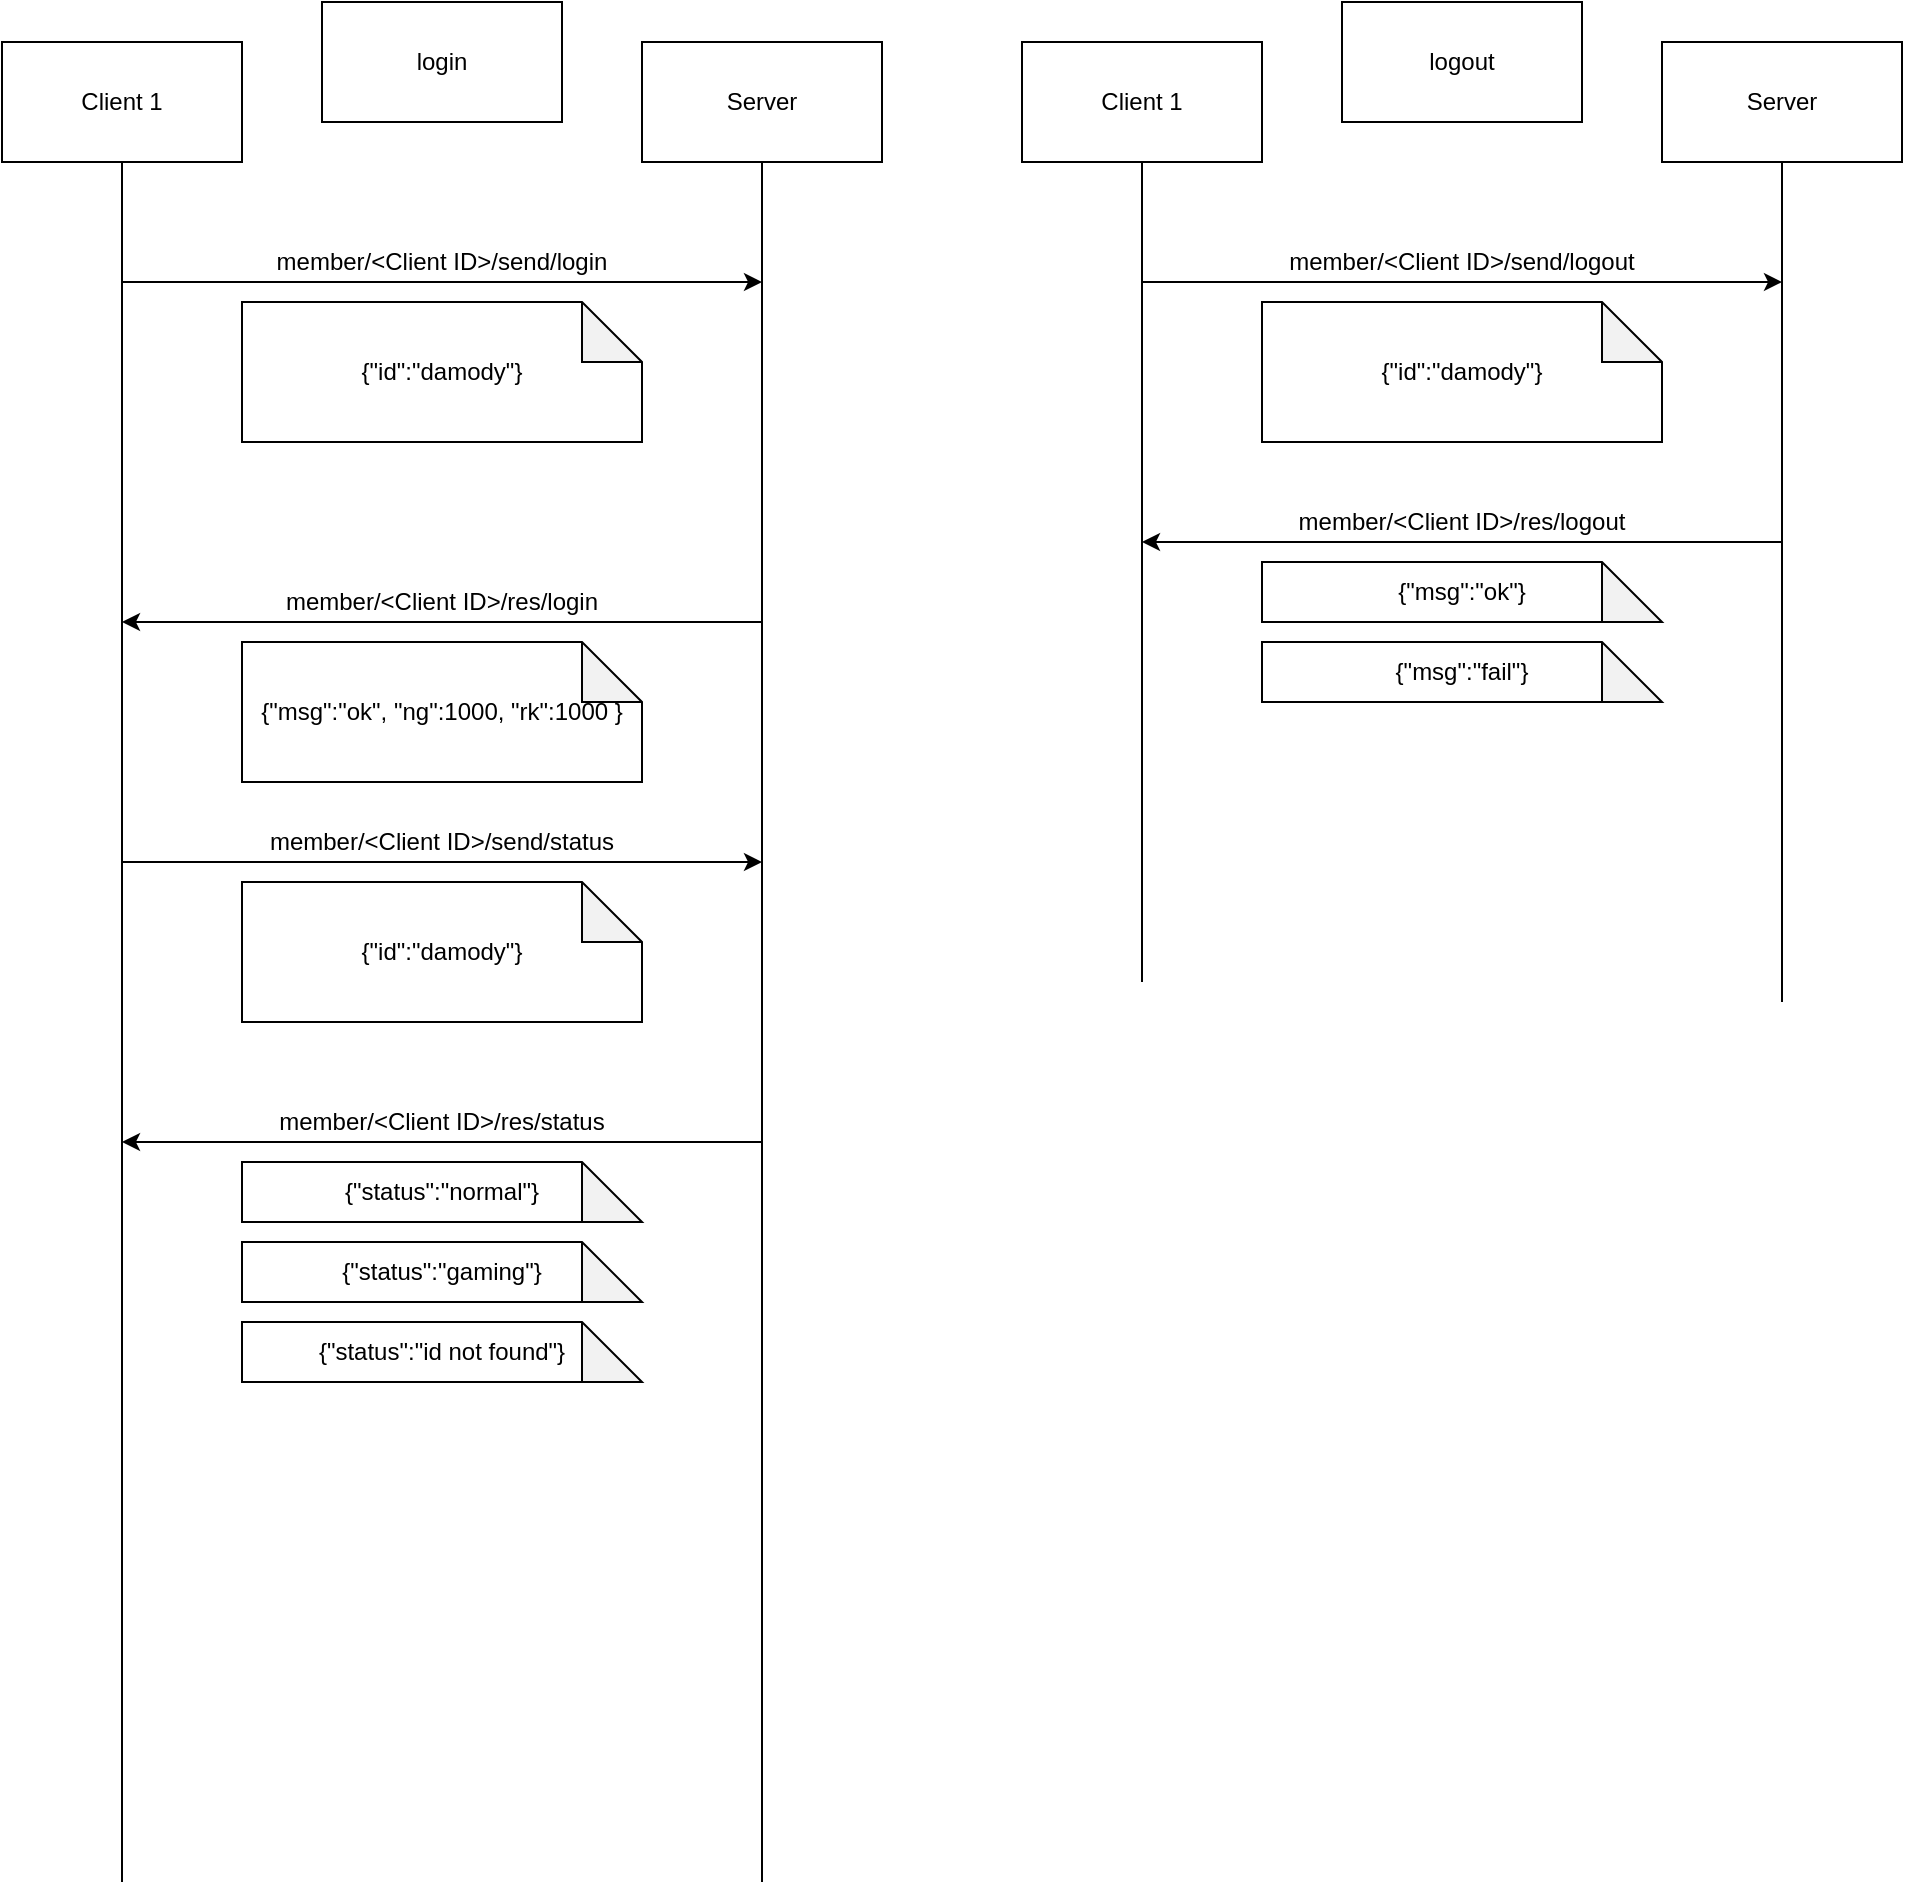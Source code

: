 <mxfile version="13.1.3">
    <diagram id="6hGFLwfOUW9BJ-s0fimq" name="Page-1">
        <mxGraphModel dx="422" dy="1161" grid="1" gridSize="10" guides="1" tooltips="1" connect="1" arrows="1" fold="1" page="1" pageScale="1" pageWidth="827" pageHeight="1169" math="0" shadow="0">
            <root>
                <mxCell id="0"/>
                <mxCell id="1" parent="0"/>
                <mxCell id="18" value="Client 1" style="rounded=0;whiteSpace=wrap;html=1;" parent="1" vertex="1">
                    <mxGeometry x="40" y="40" width="120" height="60" as="geometry"/>
                </mxCell>
                <mxCell id="19" value="Server" style="rounded=0;whiteSpace=wrap;html=1;" parent="1" vertex="1">
                    <mxGeometry x="360" y="40" width="120" height="60" as="geometry"/>
                </mxCell>
                <mxCell id="20" value="" style="endArrow=none;html=1;entryX=0.5;entryY=1;entryDx=0;entryDy=0;" parent="1" target="18" edge="1">
                    <mxGeometry width="50" height="50" relative="1" as="geometry">
                        <mxPoint x="100" y="960" as="sourcePoint"/>
                        <mxPoint x="420" y="180" as="targetPoint"/>
                    </mxGeometry>
                </mxCell>
                <mxCell id="21" value="" style="endArrow=none;html=1;entryX=0.5;entryY=1;entryDx=0;entryDy=0;" parent="1" target="19" edge="1">
                    <mxGeometry width="50" height="50" relative="1" as="geometry">
                        <mxPoint x="420" y="960" as="sourcePoint"/>
                        <mxPoint x="420" y="180" as="targetPoint"/>
                    </mxGeometry>
                </mxCell>
                <mxCell id="22" value="" style="endArrow=classic;html=1;" parent="1" edge="1">
                    <mxGeometry width="50" height="50" relative="1" as="geometry">
                        <mxPoint x="100" y="160" as="sourcePoint"/>
                        <mxPoint x="420" y="160" as="targetPoint"/>
                    </mxGeometry>
                </mxCell>
                <mxCell id="23" value="" style="endArrow=classic;html=1;" parent="1" edge="1">
                    <mxGeometry width="50" height="50" relative="1" as="geometry">
                        <mxPoint x="420" y="330" as="sourcePoint"/>
                        <mxPoint x="100" y="330" as="targetPoint"/>
                    </mxGeometry>
                </mxCell>
                <mxCell id="24" value="member/&amp;lt;Client ID&amp;gt;/send/login" style="text;html=1;strokeColor=none;fillColor=none;align=center;verticalAlign=middle;whiteSpace=wrap;rounded=0;" parent="1" vertex="1">
                    <mxGeometry x="135" y="140" width="250" height="20" as="geometry"/>
                </mxCell>
                <mxCell id="25" value="member/&amp;lt;Client ID&amp;gt;/res/login" style="text;html=1;strokeColor=none;fillColor=none;align=center;verticalAlign=middle;whiteSpace=wrap;rounded=0;" parent="1" vertex="1">
                    <mxGeometry x="150" y="310" width="220" height="20" as="geometry"/>
                </mxCell>
                <mxCell id="26" value="{&quot;id&quot;:&quot;damody&quot;}" style="shape=note;whiteSpace=wrap;html=1;backgroundOutline=1;darkOpacity=0.05;" parent="1" vertex="1">
                    <mxGeometry x="160" y="170" width="200" height="70" as="geometry"/>
                </mxCell>
                <mxCell id="27" value="{&quot;msg&quot;:&quot;ok&quot;, &quot;ng&quot;:1000, &quot;rk&quot;:1000 }" style="shape=note;whiteSpace=wrap;html=1;backgroundOutline=1;darkOpacity=0.05;" parent="1" vertex="1">
                    <mxGeometry x="160" y="340" width="200" height="70" as="geometry"/>
                </mxCell>
                <mxCell id="31" value="" style="endArrow=classic;html=1;" parent="1" edge="1">
                    <mxGeometry width="50" height="50" relative="1" as="geometry">
                        <mxPoint x="100" y="450" as="sourcePoint"/>
                        <mxPoint x="420" y="450" as="targetPoint"/>
                    </mxGeometry>
                </mxCell>
                <mxCell id="32" value="member/&amp;lt;Client ID&amp;gt;/send/status" style="text;html=1;strokeColor=none;fillColor=none;align=center;verticalAlign=middle;whiteSpace=wrap;rounded=0;" parent="1" vertex="1">
                    <mxGeometry x="135" y="430" width="250" height="20" as="geometry"/>
                </mxCell>
                <mxCell id="33" value="{&quot;id&quot;:&quot;damody&quot;}" style="shape=note;whiteSpace=wrap;html=1;backgroundOutline=1;darkOpacity=0.05;" parent="1" vertex="1">
                    <mxGeometry x="160" y="460" width="200" height="70" as="geometry"/>
                </mxCell>
                <mxCell id="34" value="" style="endArrow=classic;html=1;" parent="1" edge="1">
                    <mxGeometry width="50" height="50" relative="1" as="geometry">
                        <mxPoint x="420" y="590" as="sourcePoint"/>
                        <mxPoint x="100" y="590" as="targetPoint"/>
                    </mxGeometry>
                </mxCell>
                <mxCell id="35" value="member/&amp;lt;Client ID&amp;gt;/res/status" style="text;html=1;strokeColor=none;fillColor=none;align=center;verticalAlign=middle;whiteSpace=wrap;rounded=0;" parent="1" vertex="1">
                    <mxGeometry x="135" y="570" width="250" height="20" as="geometry"/>
                </mxCell>
                <mxCell id="36" value="{&quot;status&quot;:&quot;normal&quot;}" style="shape=note;whiteSpace=wrap;html=1;backgroundOutline=1;darkOpacity=0.05;" parent="1" vertex="1">
                    <mxGeometry x="160" y="600" width="200" height="30" as="geometry"/>
                </mxCell>
                <mxCell id="37" value="login" style="rounded=0;whiteSpace=wrap;html=1;" parent="1" vertex="1">
                    <mxGeometry x="200" y="20" width="120" height="60" as="geometry"/>
                </mxCell>
                <mxCell id="38" value="{&quot;status&quot;:&quot;gaming&quot;}" style="shape=note;whiteSpace=wrap;html=1;backgroundOutline=1;darkOpacity=0.05;" parent="1" vertex="1">
                    <mxGeometry x="160" y="640" width="200" height="30" as="geometry"/>
                </mxCell>
                <mxCell id="39" value="{&quot;status&quot;:&quot;id not found&quot;}" style="shape=note;whiteSpace=wrap;html=1;backgroundOutline=1;darkOpacity=0.05;" parent="1" vertex="1">
                    <mxGeometry x="160" y="680" width="200" height="30" as="geometry"/>
                </mxCell>
                <mxCell id="40" value="Client 1" style="rounded=0;whiteSpace=wrap;html=1;" vertex="1" parent="1">
                    <mxGeometry x="550" y="40" width="120" height="60" as="geometry"/>
                </mxCell>
                <mxCell id="41" value="Server" style="rounded=0;whiteSpace=wrap;html=1;" vertex="1" parent="1">
                    <mxGeometry x="870" y="40" width="120" height="60" as="geometry"/>
                </mxCell>
                <mxCell id="42" value="" style="endArrow=none;html=1;entryX=0.5;entryY=1;entryDx=0;entryDy=0;" edge="1" parent="1" target="40">
                    <mxGeometry width="50" height="50" relative="1" as="geometry">
                        <mxPoint x="610" y="510" as="sourcePoint"/>
                        <mxPoint x="930" y="180" as="targetPoint"/>
                    </mxGeometry>
                </mxCell>
                <mxCell id="43" value="" style="endArrow=none;html=1;entryX=0.5;entryY=1;entryDx=0;entryDy=0;" edge="1" parent="1" target="41">
                    <mxGeometry width="50" height="50" relative="1" as="geometry">
                        <mxPoint x="930" y="520" as="sourcePoint"/>
                        <mxPoint x="930" y="180" as="targetPoint"/>
                    </mxGeometry>
                </mxCell>
                <mxCell id="44" value="" style="endArrow=classic;html=1;" edge="1" parent="1">
                    <mxGeometry width="50" height="50" relative="1" as="geometry">
                        <mxPoint x="610" y="160" as="sourcePoint"/>
                        <mxPoint x="930" y="160" as="targetPoint"/>
                    </mxGeometry>
                </mxCell>
                <mxCell id="45" value="" style="endArrow=classic;html=1;" edge="1" parent="1">
                    <mxGeometry width="50" height="50" relative="1" as="geometry">
                        <mxPoint x="930" y="290" as="sourcePoint"/>
                        <mxPoint x="610" y="290" as="targetPoint"/>
                    </mxGeometry>
                </mxCell>
                <mxCell id="46" value="member/&amp;lt;Client ID&amp;gt;/send/logout" style="text;html=1;strokeColor=none;fillColor=none;align=center;verticalAlign=middle;whiteSpace=wrap;rounded=0;" vertex="1" parent="1">
                    <mxGeometry x="645" y="140" width="250" height="20" as="geometry"/>
                </mxCell>
                <mxCell id="47" value="member/&amp;lt;Client ID&amp;gt;/res/logout" style="text;html=1;strokeColor=none;fillColor=none;align=center;verticalAlign=middle;whiteSpace=wrap;rounded=0;" vertex="1" parent="1">
                    <mxGeometry x="660" y="270" width="220" height="20" as="geometry"/>
                </mxCell>
                <mxCell id="48" value="{&quot;id&quot;:&quot;damody&quot;}" style="shape=note;whiteSpace=wrap;html=1;backgroundOutline=1;darkOpacity=0.05;" vertex="1" parent="1">
                    <mxGeometry x="670" y="170" width="200" height="70" as="geometry"/>
                </mxCell>
                <mxCell id="49" value="{&quot;msg&quot;:&quot;ok&quot;}" style="shape=note;whiteSpace=wrap;html=1;backgroundOutline=1;darkOpacity=0.05;" vertex="1" parent="1">
                    <mxGeometry x="670" y="300" width="200" height="30" as="geometry"/>
                </mxCell>
                <mxCell id="56" value="logout" style="rounded=0;whiteSpace=wrap;html=1;" vertex="1" parent="1">
                    <mxGeometry x="710" y="20" width="120" height="60" as="geometry"/>
                </mxCell>
                <mxCell id="59" value="{&quot;msg&quot;:&quot;fail&quot;}" style="shape=note;whiteSpace=wrap;html=1;backgroundOutline=1;darkOpacity=0.05;" vertex="1" parent="1">
                    <mxGeometry x="670" y="340" width="200" height="30" as="geometry"/>
                </mxCell>
            </root>
        </mxGraphModel>
    </diagram>
</mxfile>